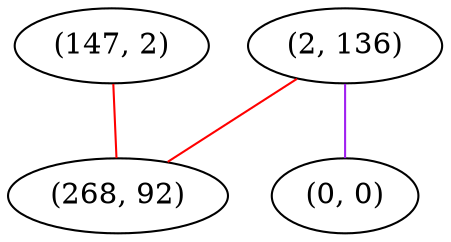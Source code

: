 graph "" {
"(2, 136)";
"(147, 2)";
"(268, 92)";
"(0, 0)";
"(2, 136)" -- "(268, 92)"  [color=red, key=0, weight=1];
"(2, 136)" -- "(0, 0)"  [color=purple, key=0, weight=4];
"(147, 2)" -- "(268, 92)"  [color=red, key=0, weight=1];
}
